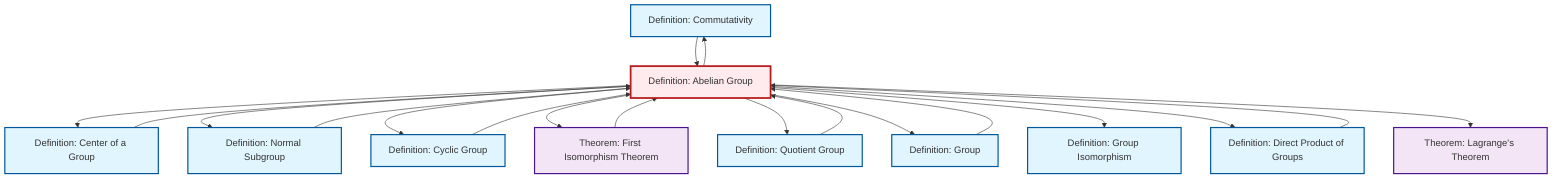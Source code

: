 graph TD
    classDef definition fill:#e1f5fe,stroke:#01579b,stroke-width:2px
    classDef theorem fill:#f3e5f5,stroke:#4a148c,stroke-width:2px
    classDef axiom fill:#fff3e0,stroke:#e65100,stroke-width:2px
    classDef example fill:#e8f5e9,stroke:#1b5e20,stroke-width:2px
    classDef current fill:#ffebee,stroke:#b71c1c,stroke-width:3px
    def-commutativity["Definition: Commutativity"]:::definition
    def-cyclic-group["Definition: Cyclic Group"]:::definition
    def-isomorphism["Definition: Group Isomorphism"]:::definition
    def-group["Definition: Group"]:::definition
    def-center-of-group["Definition: Center of a Group"]:::definition
    thm-first-isomorphism["Theorem: First Isomorphism Theorem"]:::theorem
    thm-lagrange["Theorem: Lagrange's Theorem"]:::theorem
    def-quotient-group["Definition: Quotient Group"]:::definition
    def-direct-product["Definition: Direct Product of Groups"]:::definition
    def-normal-subgroup["Definition: Normal Subgroup"]:::definition
    def-abelian-group["Definition: Abelian Group"]:::definition
    def-group --> def-abelian-group
    thm-first-isomorphism --> def-abelian-group
    def-abelian-group --> def-center-of-group
    def-abelian-group --> def-normal-subgroup
    def-abelian-group --> def-cyclic-group
    def-abelian-group --> thm-first-isomorphism
    def-center-of-group --> def-abelian-group
    def-normal-subgroup --> def-abelian-group
    def-commutativity --> def-abelian-group
    def-cyclic-group --> def-abelian-group
    def-quotient-group --> def-abelian-group
    def-abelian-group --> def-quotient-group
    def-abelian-group --> def-commutativity
    def-abelian-group --> def-group
    def-abelian-group --> def-isomorphism
    def-abelian-group --> def-direct-product
    def-direct-product --> def-abelian-group
    def-abelian-group --> thm-lagrange
    class def-abelian-group current